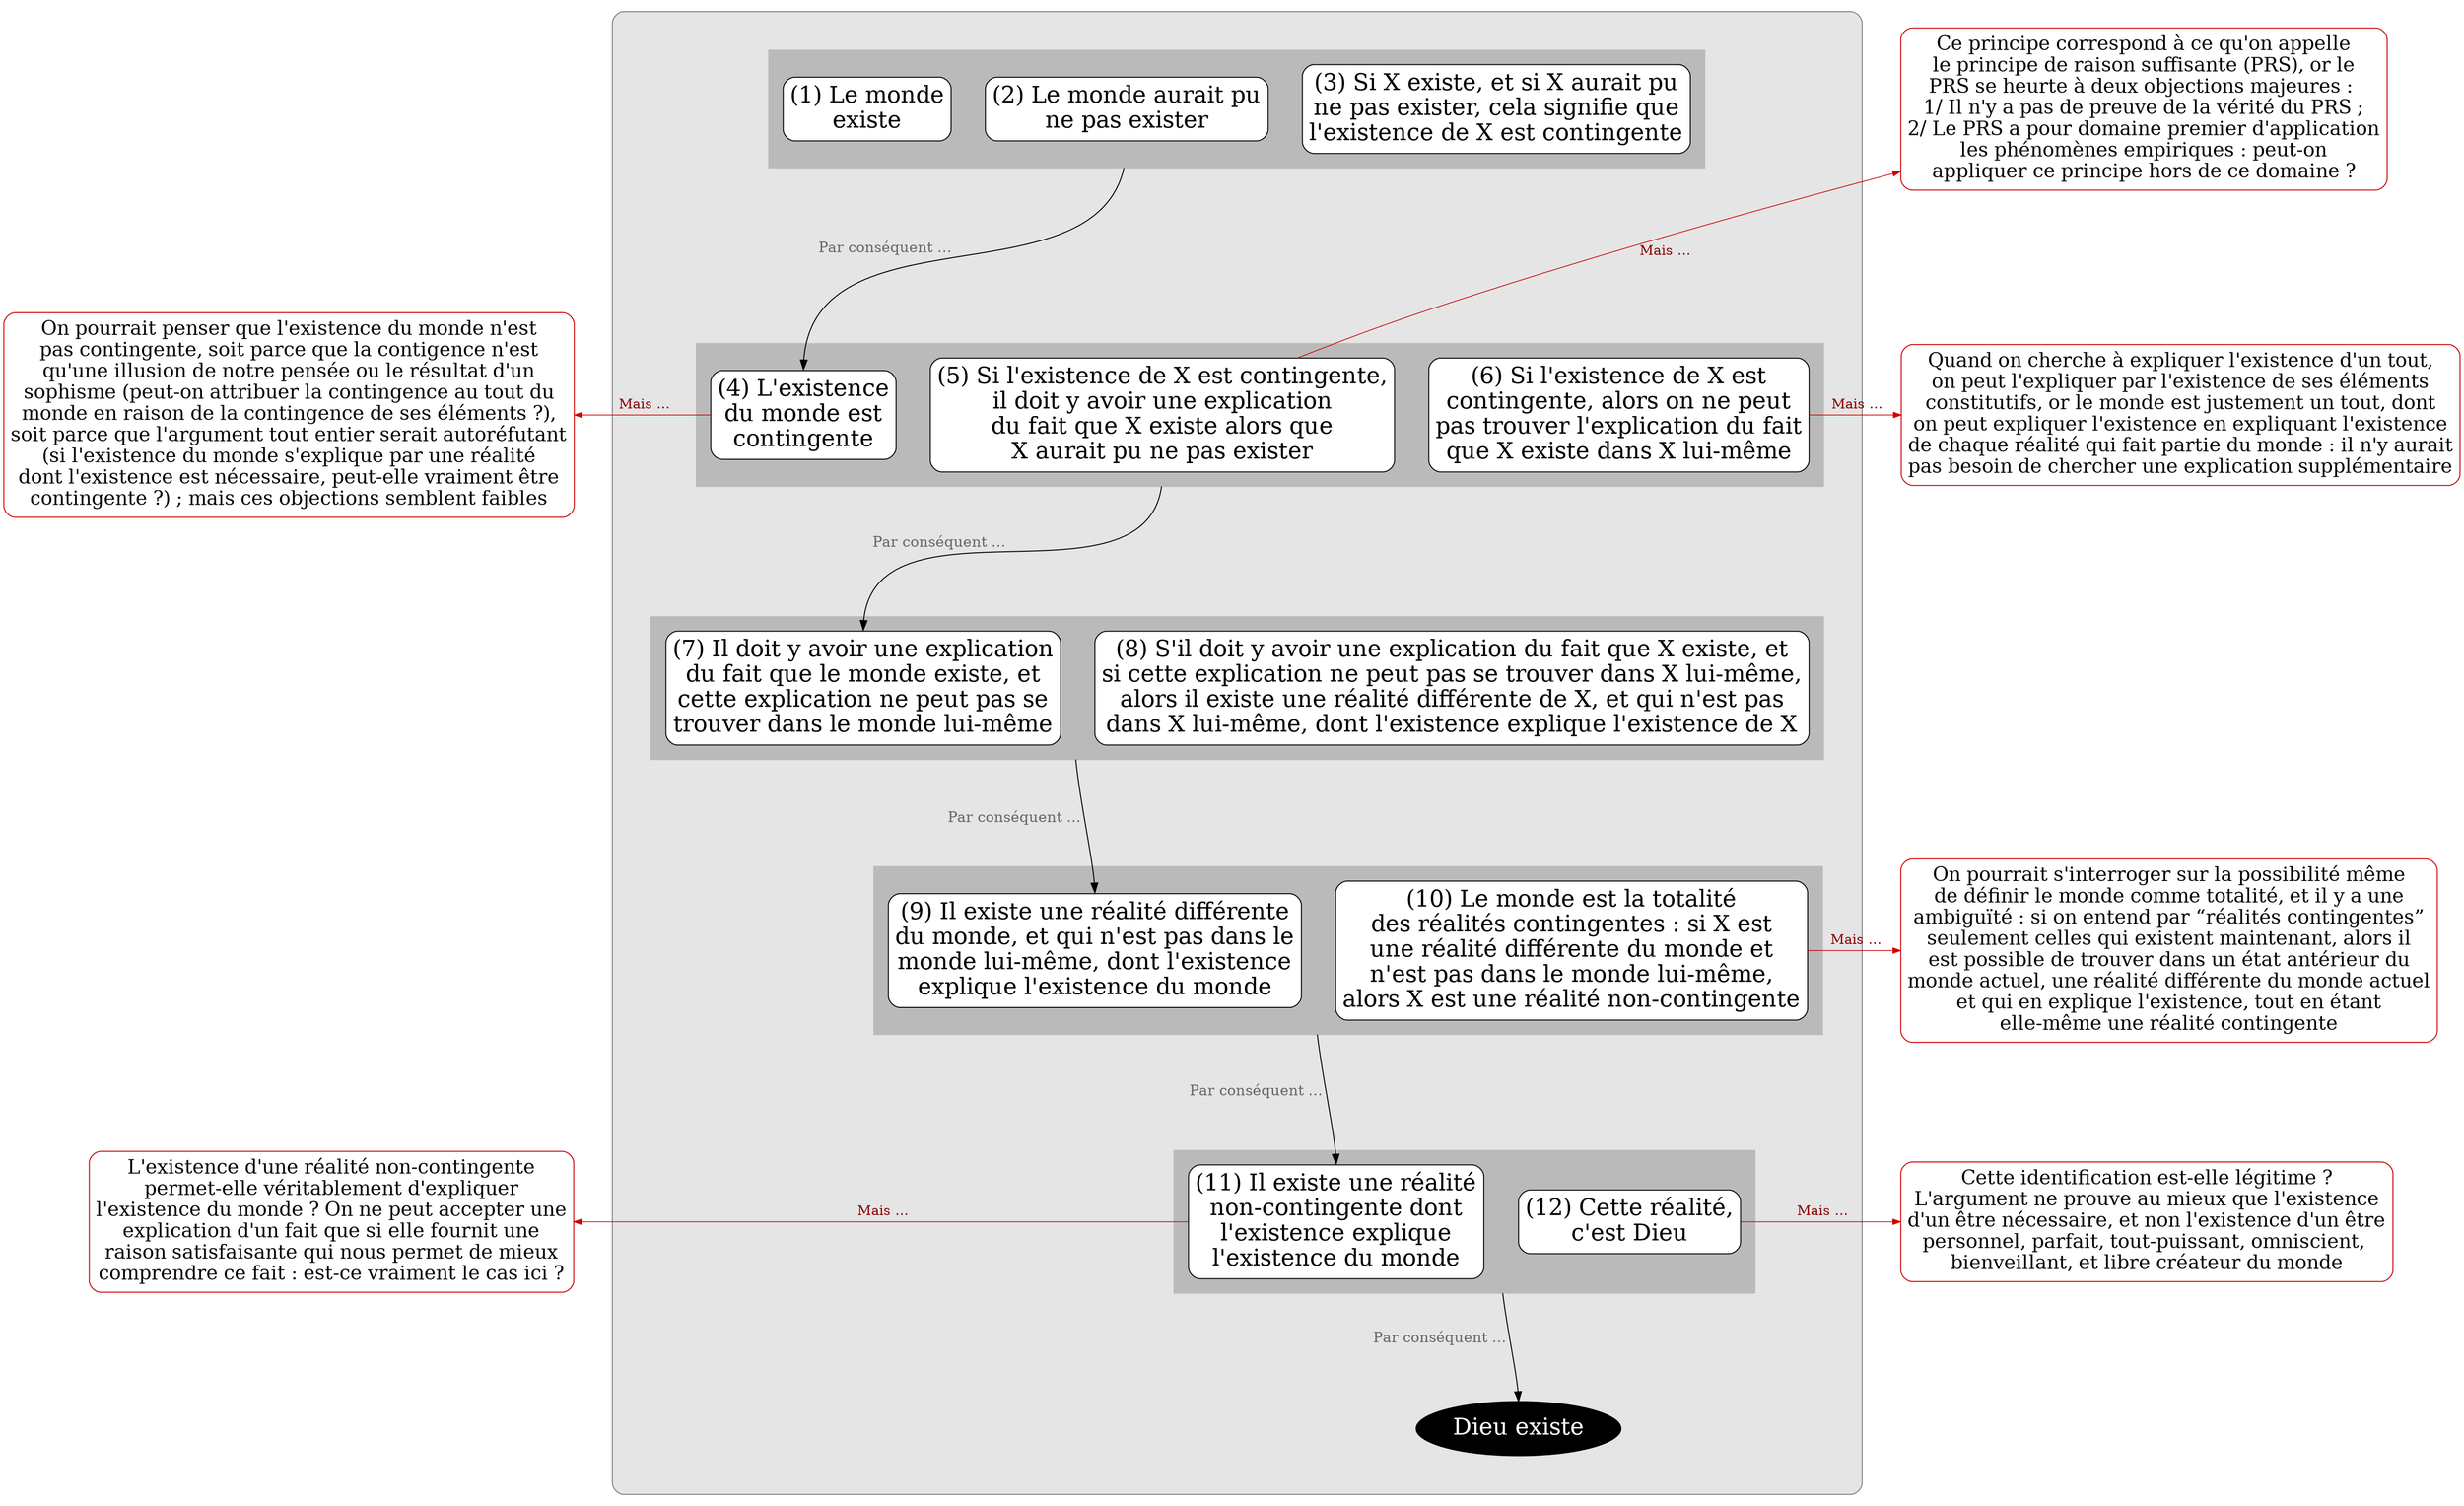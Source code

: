 digraph G {
splines=true
newrank=true
compound=true


node[color=red3, style="rounded, filled", shape="box", fillcolor=white, penwidth=1, fontcolor=black, fontsize=20, margin=0.1]
o1[label="On pourrait penser que l'existence du monde n'est
pas contingente, soit parce que la contigence n'est
qu'une illusion de notre pensée ou le résultat d'un
sophisme (peut-on attribuer la contingence au tout du
monde en raison de la contingence de ses éléments ?),
soit parce que l'argument tout entier serait autoréfutant
(si l'existence du monde s'explique par une réalité
dont l'existence est nécessaire, peut-elle vraiment être
contingente ?) ; mais ces objections semblent faibles"]

o11[label="L'existence d'une réalité non-contingente
permet-elle véritablement d'expliquer
l'existence du monde ? On ne peut accepter une
explication d'un fait que si elle fournit une
raison satisfaisante qui nous permet de mieux
comprendre ce fait : est-ce vraiment le cas ici ?"]

node[shape=box, fillcolor=white, style="filled,rounded", color=black, fontsize=24, penwidth=1,fontcolor=black, margin=0.1]
edge[minlen=2,color=red3, penwidth=0.8, arrowsize=0.8, label=" Mais …", fontcolor=red4,fontsize=14]
{rank=same;o1->p4[dir=back]}
{rank=same;o11->p11[dir=back]}


subgraph cluster_0 {
bgcolor=grey90
style=rounded
color=grey50
margin=40



node[shape=box, fillcolor=white, style="filled,rounded", color=black]
edge[label="",xlabel="Par conséquent … ",fontcolor=grey40;fontsize=15,minlen=3,color=black,penwidth=1, arrowsize=1]



subgraph cluster_1 {
style="box"
margin=15
bgcolor=grey73
color=grey73

p1[label="(1) Le monde
existe"]
p2[label="(2) Le monde aurait pu
ne pas exister"]
p3[label="(3) Si X existe, et si X aurait pu
ne pas exister, cela signifie que
l'existence de X est contingente"]
}


{rank=same;p1->p2->p3[style=invis,xlabel="",minlen=1]}

//p2:s->p3:n[ltail=cluster_1]
//p2:w->p3:n[ltail=cluster_1]
//p3[label="(3) Lemme 1"]

p2:s->p4:n[ltail=cluster_1]

subgraph cluster_2 {
style="box"
margin=15
bgcolor=grey73
color=grey73

p4[label="(4) L'existence
du monde est
contingente"]

p5[label="(5) Si l'existence de X est contingente,
il doit y avoir une explication
du fait que X existe alors que
X aurait pu ne pas exister"]

p6[label="(6) Si l'existence de X est
contingente, alors on ne peut
pas trouver l'explication du fait
que X existe dans X lui-même"]
}
{rank=same;p4->p5->p6[style=invis,xlabel="",minlen=1]}

p5:s->p7:n[ltail=cluster_2]


subgraph cluster_3 {
style="box"
margin=15
bgcolor=grey73
color=grey73
p7[label="(7) Il doit y avoir une explication
du fait que le monde existe, et
cette explication ne peut pas se
trouver dans le monde lui-même"]

p8[label="(8) S'il doit y avoir une explication du fait que X existe, et
si cette explication ne peut pas se trouver dans X lui-même,
alors il existe une réalité différente de X, et qui n'est pas
dans X lui-même, dont l'existence explique l'existence de X"]
}
{rank=same;p7->p8[style=invis,xlabel="",minlen=1]}

p8:w->p9:n[ltail=cluster_3]


subgraph cluster_4 {
style="box"
margin=15
bgcolor=grey73
color=grey73
p9[label="(9) Il existe une réalité différente
du monde, et qui n'est pas dans le
monde lui-même, dont l'existence
explique l'existence du monde"]
p10[label="(10) Le monde est la totalité
des réalités contingentes : si X est
une réalité différente du monde et
n'est pas dans le monde lui-même,
alors X est une réalité non-contingente"]
}
{rank=same;p9->p10[style=invis,xlabel="",minlen=1]}

p10:w->p11:n[ltail=cluster_4]

subgraph cluster_5 {
style="box"
margin=15
bgcolor=grey73
color=grey73
p11[label="(11) Il existe une réalité
non-contingente dont
l'existence explique
l'existence du monde"]
p12[label="(12) Cette réalité,
c'est Dieu"]
}
{rank=same;p11->p12[style=invis,xlabel="",minlen=1]}

p12:w->C:n[ltail=cluster_5]

C[label="Dieu existe",fillcolor=black, fontcolor=white, color=black, shape=ellipse]


}

node[color=red3, style="rounded, filled", shape="box", fillcolor=white, penwidth=1, fontcolor=black, fontsize=20, margin=0.1]
o5[label="Ce principe correspond à ce qu'on appelle
le principe de raison suffisante (PRS), or le
PRS se heurte à deux objections majeures : 
1/ Il n'y a pas de preuve de la vérité du PRS ;
2/ Le PRS a pour domaine premier d'application
les phénomènes empiriques : peut-on
appliquer ce principe hors de ce domaine ?"]
o5->p5[dir=back]
{rank=same;p3->o5[style=invis]}
o6[label="Quand on cherche à expliquer l'existence d'un tout,
on peut l'expliquer par l'existence de ses éléments
constitutifs, or le monde est justement un tout, dont
on peut expliquer l'existence en expliquant l'existence
de chaque réalité qui fait partie du monde : il n'y aurait
pas besoin de chercher une explication supplémentaire"]
{rank=same;p6->o6}

o10[label="On pourrait s'interroger sur la possibilité même
de définir le monde comme totalité, et il y a une
ambiguïté : si on entend par “réalités contingentes”
seulement celles qui existent maintenant, alors il
est possible de trouver dans un état antérieur du
monde actuel, une réalité différente du monde actuel
et qui en explique l'existence, tout en étant
elle-même une réalité contingente"]
{rank=same;p10->o10}

o12[label="Cette identification est-elle légitime ?
L'argument ne prouve au mieux que l'existence
d'un être nécessaire, et non l'existence d'un être
personnel, parfait, tout-puissant, omniscient, 
bienveillant, et libre créateur du monde"]
{rank=same;p12->o12}


}

